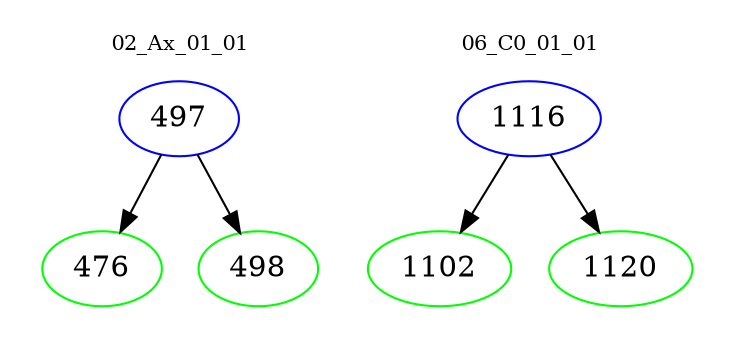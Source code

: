 digraph{
subgraph cluster_0 {
color = white
label = "02_Ax_01_01";
fontsize=10;
T0_497 [label="497", color="blue"]
T0_497 -> T0_476 [color="black"]
T0_476 [label="476", color="green"]
T0_497 -> T0_498 [color="black"]
T0_498 [label="498", color="green"]
}
subgraph cluster_1 {
color = white
label = "06_C0_01_01";
fontsize=10;
T1_1116 [label="1116", color="blue"]
T1_1116 -> T1_1102 [color="black"]
T1_1102 [label="1102", color="green"]
T1_1116 -> T1_1120 [color="black"]
T1_1120 [label="1120", color="green"]
}
}
